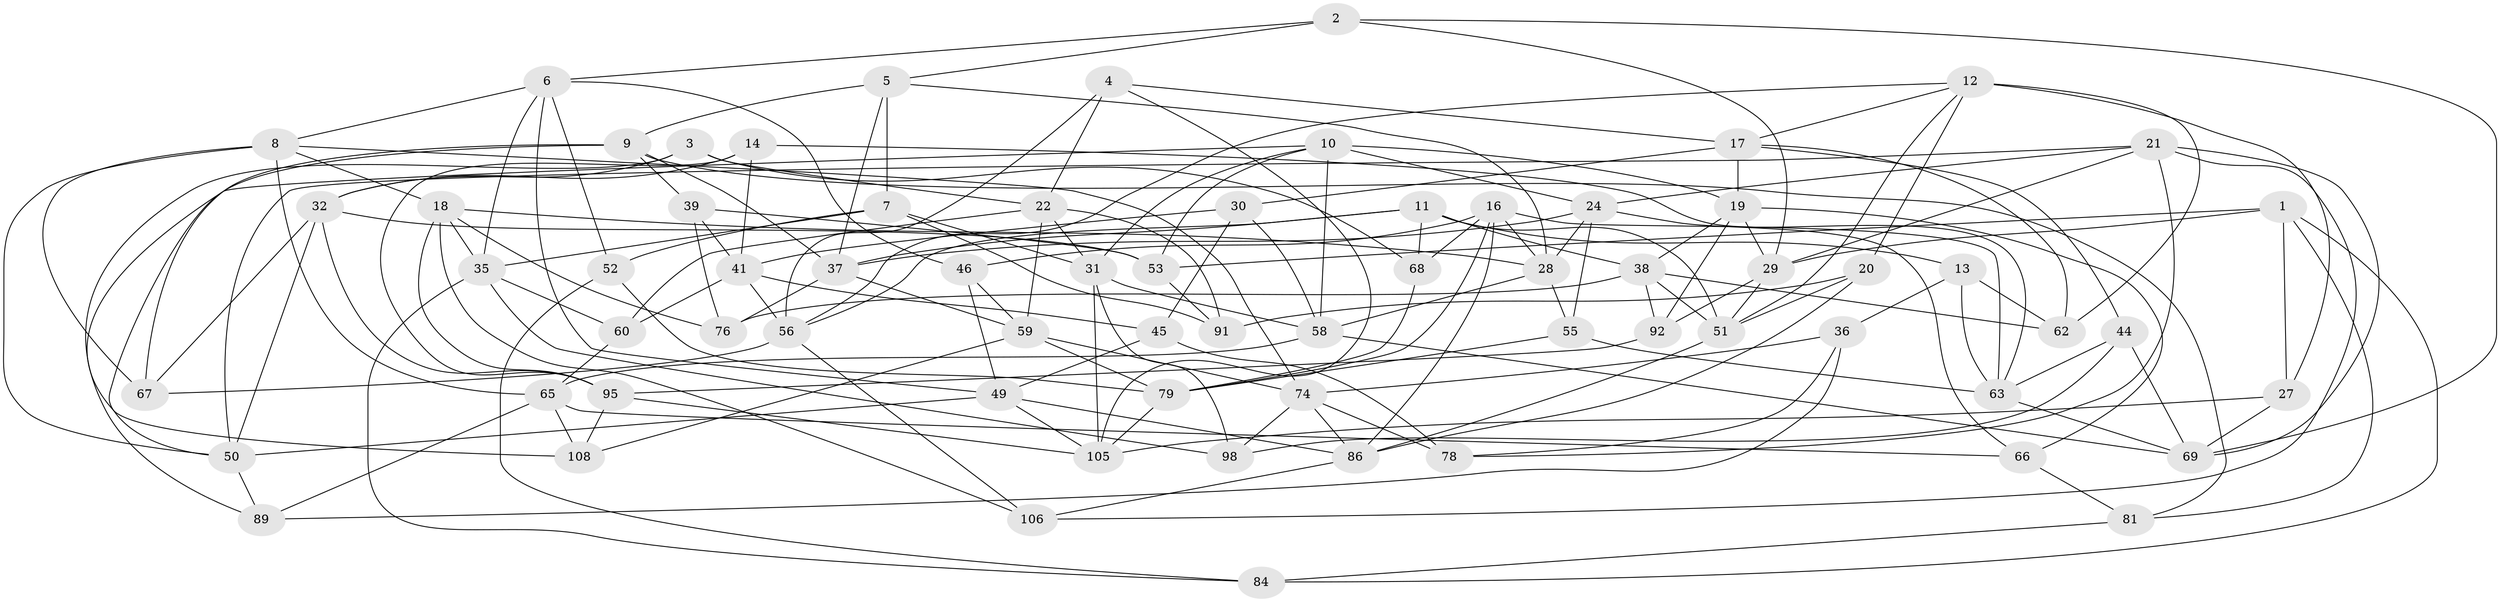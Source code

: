 // Generated by graph-tools (version 1.1) at 2025/24/03/03/25 07:24:24]
// undirected, 69 vertices, 175 edges
graph export_dot {
graph [start="1"]
  node [color=gray90,style=filled];
  1 [super="+104"];
  2;
  3;
  4;
  5 [super="+90"];
  6 [super="+33"];
  7 [super="+73"];
  8 [super="+15"];
  9 [super="+23"];
  10 [super="+77"];
  11 [super="+42"];
  12 [super="+85"];
  13;
  14;
  16 [super="+26"];
  17 [super="+70"];
  18 [super="+25"];
  19 [super="+43"];
  20;
  21 [super="+100"];
  22 [super="+48"];
  24 [super="+71"];
  27;
  28 [super="+102"];
  29 [super="+61"];
  30;
  31 [super="+34"];
  32 [super="+47"];
  35 [super="+57"];
  36;
  37 [super="+40"];
  38 [super="+99"];
  39;
  41 [super="+94"];
  44;
  45;
  46;
  49 [super="+54"];
  50 [super="+101"];
  51 [super="+64"];
  52;
  53 [super="+72"];
  55;
  56 [super="+75"];
  58 [super="+93"];
  59 [super="+82"];
  60;
  62;
  63 [super="+88"];
  65 [super="+80"];
  66;
  67;
  68;
  69 [super="+103"];
  74 [super="+96"];
  76;
  78;
  79 [super="+83"];
  81;
  84;
  86 [super="+87"];
  89;
  91;
  92;
  95 [super="+97"];
  98;
  105 [super="+107"];
  106;
  108;
  1 -- 27;
  1 -- 81;
  1 -- 84;
  1 -- 53 [weight=2];
  1 -- 29;
  2 -- 69;
  2 -- 6;
  2 -- 5;
  2 -- 29;
  3 -- 89;
  3 -- 68;
  3 -- 32;
  3 -- 22;
  4 -- 22;
  4 -- 105;
  4 -- 17;
  4 -- 56;
  5 -- 9;
  5 -- 28;
  5 -- 7 [weight=2];
  5 -- 37;
  6 -- 46;
  6 -- 49;
  6 -- 35;
  6 -- 52;
  6 -- 8;
  7 -- 91;
  7 -- 31;
  7 -- 35;
  7 -- 52;
  8 -- 74;
  8 -- 65;
  8 -- 67;
  8 -- 18;
  8 -- 50;
  9 -- 39;
  9 -- 67;
  9 -- 81;
  9 -- 108;
  9 -- 37;
  10 -- 58;
  10 -- 31;
  10 -- 53;
  10 -- 24;
  10 -- 19;
  10 -- 50;
  11 -- 13;
  11 -- 51;
  11 -- 56;
  11 -- 68;
  11 -- 38;
  11 -- 37;
  12 -- 51;
  12 -- 17;
  12 -- 62;
  12 -- 56;
  12 -- 27;
  12 -- 20;
  13 -- 36;
  13 -- 62;
  13 -- 63;
  14 -- 41;
  14 -- 63;
  14 -- 32;
  14 -- 95;
  16 -- 46;
  16 -- 63;
  16 -- 68;
  16 -- 28;
  16 -- 86;
  16 -- 79;
  17 -- 19;
  17 -- 62;
  17 -- 44;
  17 -- 30;
  18 -- 106;
  18 -- 35;
  18 -- 28;
  18 -- 95;
  18 -- 76;
  19 -- 92;
  19 -- 66;
  19 -- 29;
  19 -- 38;
  20 -- 91;
  20 -- 51;
  20 -- 86;
  21 -- 50;
  21 -- 78;
  21 -- 29;
  21 -- 24;
  21 -- 106;
  21 -- 69;
  22 -- 91;
  22 -- 31;
  22 -- 60;
  22 -- 59;
  24 -- 55;
  24 -- 66;
  24 -- 37;
  24 -- 28;
  27 -- 105;
  27 -- 69;
  28 -- 55;
  28 -- 58;
  29 -- 92;
  29 -- 51;
  30 -- 45;
  30 -- 58;
  30 -- 41;
  31 -- 98;
  31 -- 58;
  31 -- 105;
  32 -- 67;
  32 -- 50;
  32 -- 53;
  32 -- 95;
  35 -- 84;
  35 -- 98;
  35 -- 60;
  36 -- 74;
  36 -- 78;
  36 -- 89;
  37 -- 76;
  37 -- 59;
  38 -- 76;
  38 -- 92;
  38 -- 51;
  38 -- 62;
  39 -- 76;
  39 -- 41;
  39 -- 53;
  41 -- 60;
  41 -- 45;
  41 -- 56;
  44 -- 98;
  44 -- 69;
  44 -- 63;
  45 -- 78;
  45 -- 49;
  46 -- 49;
  46 -- 59;
  49 -- 50;
  49 -- 86;
  49 -- 105;
  50 -- 89;
  51 -- 86;
  52 -- 84;
  52 -- 79;
  53 -- 91;
  55 -- 63;
  55 -- 79;
  56 -- 67;
  56 -- 106;
  58 -- 69;
  58 -- 65;
  59 -- 108;
  59 -- 74;
  59 -- 79;
  60 -- 65;
  63 -- 69;
  65 -- 66;
  65 -- 89;
  65 -- 108;
  66 -- 81;
  68 -- 79;
  74 -- 98;
  74 -- 78;
  74 -- 86;
  79 -- 105;
  81 -- 84;
  86 -- 106;
  92 -- 95;
  95 -- 105;
  95 -- 108;
}
